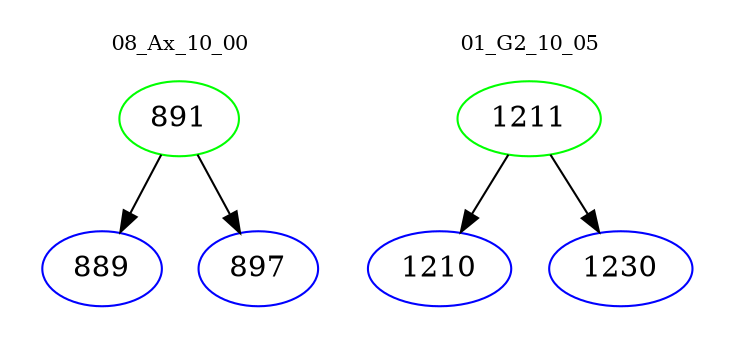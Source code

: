 digraph{
subgraph cluster_0 {
color = white
label = "08_Ax_10_00";
fontsize=10;
T0_891 [label="891", color="green"]
T0_891 -> T0_889 [color="black"]
T0_889 [label="889", color="blue"]
T0_891 -> T0_897 [color="black"]
T0_897 [label="897", color="blue"]
}
subgraph cluster_1 {
color = white
label = "01_G2_10_05";
fontsize=10;
T1_1211 [label="1211", color="green"]
T1_1211 -> T1_1210 [color="black"]
T1_1210 [label="1210", color="blue"]
T1_1211 -> T1_1230 [color="black"]
T1_1230 [label="1230", color="blue"]
}
}
